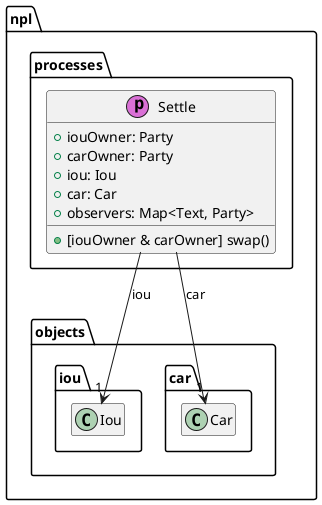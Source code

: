 @startuml
hide empty members
namespace npl.processes {
    class Settle << (p,orchid) >> {
        {field} +iouOwner: Party
        {field} +carOwner: Party
        {field} +iou: Iou
        {field} +car: Car
        {field} +observers: Map<Text, Party>
        {method} +[iouOwner & carOwner] swap()
    }
    npl.processes.Settle --> "1" npl.objects.iou.Iou : iou
    npl.processes.Settle --> "1" npl.objects.car.Car : car
}
@enduml